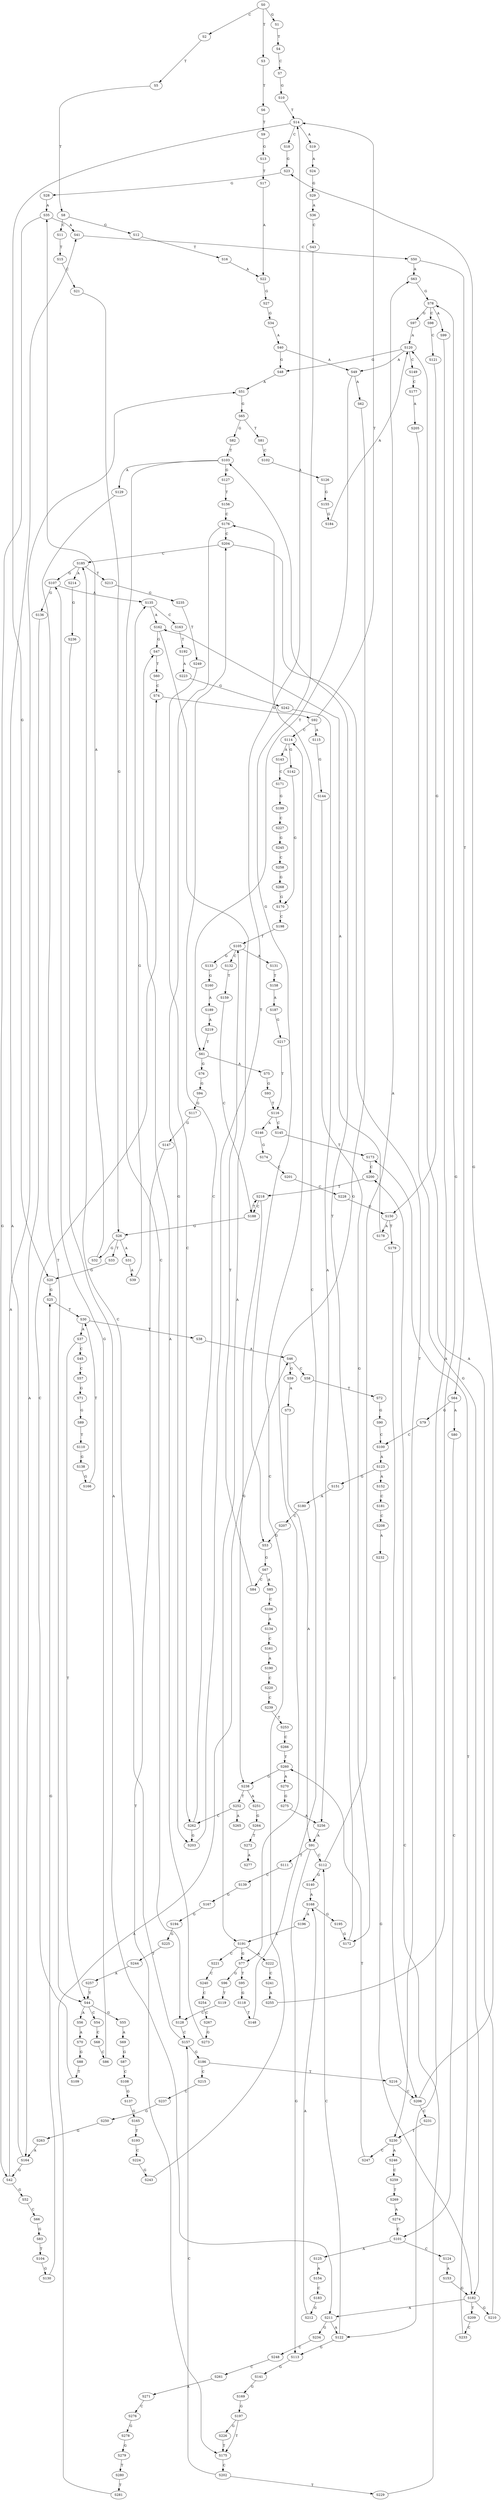 strict digraph  {
	S0 -> S1 [ label = G ];
	S0 -> S2 [ label = C ];
	S0 -> S3 [ label = T ];
	S1 -> S4 [ label = T ];
	S2 -> S5 [ label = T ];
	S3 -> S6 [ label = T ];
	S4 -> S7 [ label = C ];
	S5 -> S8 [ label = T ];
	S6 -> S9 [ label = T ];
	S7 -> S10 [ label = G ];
	S8 -> S11 [ label = C ];
	S8 -> S12 [ label = G ];
	S9 -> S13 [ label = G ];
	S10 -> S14 [ label = T ];
	S11 -> S15 [ label = T ];
	S12 -> S16 [ label = T ];
	S13 -> S17 [ label = T ];
	S14 -> S18 [ label = C ];
	S14 -> S19 [ label = A ];
	S14 -> S20 [ label = G ];
	S15 -> S21 [ label = C ];
	S16 -> S22 [ label = A ];
	S17 -> S22 [ label = A ];
	S18 -> S23 [ label = G ];
	S19 -> S24 [ label = A ];
	S20 -> S25 [ label = G ];
	S21 -> S26 [ label = G ];
	S22 -> S27 [ label = G ];
	S23 -> S28 [ label = G ];
	S24 -> S29 [ label = G ];
	S25 -> S30 [ label = T ];
	S26 -> S31 [ label = A ];
	S26 -> S32 [ label = G ];
	S26 -> S33 [ label = T ];
	S27 -> S34 [ label = G ];
	S28 -> S35 [ label = A ];
	S29 -> S36 [ label = A ];
	S30 -> S37 [ label = A ];
	S30 -> S38 [ label = T ];
	S31 -> S39 [ label = A ];
	S32 -> S35 [ label = A ];
	S33 -> S20 [ label = G ];
	S34 -> S40 [ label = A ];
	S35 -> S41 [ label = A ];
	S35 -> S42 [ label = G ];
	S36 -> S43 [ label = C ];
	S37 -> S44 [ label = T ];
	S37 -> S45 [ label = C ];
	S38 -> S46 [ label = A ];
	S39 -> S47 [ label = G ];
	S40 -> S48 [ label = G ];
	S40 -> S49 [ label = A ];
	S41 -> S50 [ label = C ];
	S42 -> S51 [ label = A ];
	S42 -> S52 [ label = G ];
	S43 -> S53 [ label = G ];
	S44 -> S54 [ label = C ];
	S44 -> S55 [ label = G ];
	S44 -> S56 [ label = A ];
	S45 -> S57 [ label = C ];
	S46 -> S58 [ label = C ];
	S46 -> S59 [ label = G ];
	S47 -> S60 [ label = T ];
	S48 -> S51 [ label = A ];
	S49 -> S61 [ label = T ];
	S49 -> S62 [ label = A ];
	S50 -> S63 [ label = A ];
	S50 -> S64 [ label = T ];
	S51 -> S65 [ label = G ];
	S52 -> S66 [ label = C ];
	S53 -> S67 [ label = G ];
	S54 -> S68 [ label = C ];
	S55 -> S69 [ label = A ];
	S56 -> S70 [ label = A ];
	S57 -> S71 [ label = G ];
	S58 -> S72 [ label = T ];
	S59 -> S73 [ label = A ];
	S60 -> S74 [ label = C ];
	S61 -> S75 [ label = A ];
	S61 -> S76 [ label = G ];
	S62 -> S77 [ label = G ];
	S63 -> S78 [ label = G ];
	S64 -> S79 [ label = G ];
	S64 -> S80 [ label = A ];
	S65 -> S81 [ label = T ];
	S65 -> S82 [ label = G ];
	S66 -> S83 [ label = G ];
	S67 -> S84 [ label = C ];
	S67 -> S85 [ label = A ];
	S68 -> S86 [ label = C ];
	S69 -> S87 [ label = G ];
	S70 -> S88 [ label = G ];
	S71 -> S89 [ label = G ];
	S72 -> S90 [ label = G ];
	S73 -> S91 [ label = A ];
	S74 -> S92 [ label = G ];
	S75 -> S93 [ label = G ];
	S76 -> S94 [ label = G ];
	S77 -> S95 [ label = T ];
	S77 -> S96 [ label = G ];
	S78 -> S97 [ label = G ];
	S78 -> S98 [ label = C ];
	S78 -> S99 [ label = A ];
	S79 -> S100 [ label = C ];
	S80 -> S101 [ label = C ];
	S81 -> S102 [ label = C ];
	S82 -> S103 [ label = T ];
	S83 -> S104 [ label = T ];
	S84 -> S105 [ label = T ];
	S85 -> S106 [ label = C ];
	S86 -> S107 [ label = G ];
	S87 -> S108 [ label = C ];
	S88 -> S109 [ label = T ];
	S89 -> S110 [ label = T ];
	S90 -> S100 [ label = C ];
	S91 -> S111 [ label = T ];
	S91 -> S112 [ label = C ];
	S91 -> S113 [ label = G ];
	S92 -> S114 [ label = C ];
	S92 -> S14 [ label = T ];
	S92 -> S115 [ label = A ];
	S93 -> S116 [ label = T ];
	S94 -> S117 [ label = G ];
	S95 -> S118 [ label = G ];
	S96 -> S119 [ label = T ];
	S97 -> S120 [ label = A ];
	S98 -> S121 [ label = C ];
	S99 -> S122 [ label = A ];
	S100 -> S123 [ label = A ];
	S101 -> S124 [ label = C ];
	S101 -> S125 [ label = A ];
	S102 -> S126 [ label = A ];
	S103 -> S127 [ label = G ];
	S103 -> S128 [ label = C ];
	S103 -> S129 [ label = A ];
	S104 -> S130 [ label = G ];
	S105 -> S131 [ label = A ];
	S105 -> S132 [ label = C ];
	S105 -> S133 [ label = G ];
	S106 -> S134 [ label = A ];
	S107 -> S135 [ label = A ];
	S107 -> S136 [ label = G ];
	S108 -> S137 [ label = G ];
	S109 -> S74 [ label = C ];
	S110 -> S138 [ label = G ];
	S111 -> S139 [ label = C ];
	S112 -> S140 [ label = G ];
	S112 -> S63 [ label = A ];
	S113 -> S141 [ label = G ];
	S114 -> S142 [ label = G ];
	S114 -> S143 [ label = A ];
	S115 -> S144 [ label = G ];
	S116 -> S145 [ label = C ];
	S116 -> S146 [ label = A ];
	S117 -> S147 [ label = G ];
	S118 -> S148 [ label = T ];
	S119 -> S128 [ label = C ];
	S120 -> S49 [ label = A ];
	S120 -> S149 [ label = C ];
	S120 -> S48 [ label = G ];
	S121 -> S150 [ label = G ];
	S122 -> S112 [ label = C ];
	S122 -> S113 [ label = G ];
	S123 -> S151 [ label = G ];
	S123 -> S152 [ label = A ];
	S124 -> S153 [ label = A ];
	S125 -> S154 [ label = A ];
	S126 -> S155 [ label = G ];
	S127 -> S156 [ label = T ];
	S128 -> S157 [ label = C ];
	S129 -> S44 [ label = T ];
	S130 -> S25 [ label = G ];
	S131 -> S158 [ label = T ];
	S132 -> S159 [ label = T ];
	S133 -> S160 [ label = G ];
	S134 -> S161 [ label = C ];
	S135 -> S162 [ label = A ];
	S135 -> S163 [ label = C ];
	S136 -> S164 [ label = A ];
	S137 -> S165 [ label = G ];
	S138 -> S166 [ label = G ];
	S139 -> S167 [ label = G ];
	S140 -> S168 [ label = A ];
	S141 -> S169 [ label = G ];
	S142 -> S170 [ label = G ];
	S143 -> S171 [ label = C ];
	S144 -> S172 [ label = G ];
	S145 -> S173 [ label = T ];
	S146 -> S174 [ label = G ];
	S147 -> S175 [ label = T ];
	S148 -> S176 [ label = C ];
	S149 -> S177 [ label = C ];
	S150 -> S178 [ label = A ];
	S150 -> S179 [ label = T ];
	S151 -> S180 [ label = A ];
	S152 -> S181 [ label = C ];
	S153 -> S182 [ label = G ];
	S154 -> S183 [ label = C ];
	S155 -> S184 [ label = G ];
	S156 -> S176 [ label = C ];
	S157 -> S185 [ label = C ];
	S157 -> S186 [ label = G ];
	S158 -> S187 [ label = A ];
	S159 -> S188 [ label = C ];
	S160 -> S189 [ label = A ];
	S161 -> S190 [ label = A ];
	S162 -> S191 [ label = A ];
	S162 -> S47 [ label = G ];
	S163 -> S192 [ label = T ];
	S164 -> S41 [ label = A ];
	S164 -> S42 [ label = G ];
	S165 -> S193 [ label = T ];
	S166 -> S30 [ label = T ];
	S167 -> S194 [ label = G ];
	S168 -> S195 [ label = G ];
	S168 -> S196 [ label = A ];
	S169 -> S197 [ label = G ];
	S170 -> S198 [ label = C ];
	S171 -> S199 [ label = G ];
	S172 -> S103 [ label = T ];
	S173 -> S200 [ label = C ];
	S174 -> S201 [ label = C ];
	S175 -> S202 [ label = C ];
	S176 -> S203 [ label = G ];
	S176 -> S204 [ label = C ];
	S177 -> S205 [ label = A ];
	S178 -> S162 [ label = A ];
	S179 -> S206 [ label = C ];
	S180 -> S207 [ label = C ];
	S181 -> S208 [ label = C ];
	S182 -> S209 [ label = T ];
	S182 -> S210 [ label = G ];
	S182 -> S211 [ label = A ];
	S183 -> S212 [ label = G ];
	S184 -> S120 [ label = A ];
	S185 -> S213 [ label = T ];
	S185 -> S214 [ label = A ];
	S185 -> S107 [ label = G ];
	S186 -> S215 [ label = C ];
	S186 -> S216 [ label = T ];
	S187 -> S217 [ label = G ];
	S188 -> S218 [ label = T ];
	S188 -> S26 [ label = G ];
	S189 -> S219 [ label = A ];
	S190 -> S220 [ label = C ];
	S191 -> S77 [ label = G ];
	S191 -> S221 [ label = C ];
	S191 -> S222 [ label = A ];
	S192 -> S223 [ label = A ];
	S193 -> S224 [ label = C ];
	S194 -> S225 [ label = G ];
	S195 -> S172 [ label = G ];
	S196 -> S191 [ label = A ];
	S197 -> S175 [ label = T ];
	S197 -> S226 [ label = G ];
	S198 -> S105 [ label = T ];
	S199 -> S227 [ label = C ];
	S200 -> S218 [ label = T ];
	S201 -> S228 [ label = C ];
	S202 -> S157 [ label = C ];
	S202 -> S229 [ label = T ];
	S203 -> S14 [ label = T ];
	S204 -> S230 [ label = T ];
	S204 -> S185 [ label = C ];
	S205 -> S182 [ label = G ];
	S206 -> S231 [ label = C ];
	S206 -> S23 [ label = G ];
	S207 -> S53 [ label = G ];
	S208 -> S232 [ label = A ];
	S209 -> S233 [ label = C ];
	S210 -> S120 [ label = A ];
	S211 -> S234 [ label = G ];
	S211 -> S122 [ label = A ];
	S212 -> S168 [ label = A ];
	S213 -> S235 [ label = G ];
	S214 -> S236 [ label = G ];
	S215 -> S237 [ label = C ];
	S216 -> S206 [ label = C ];
	S217 -> S116 [ label = T ];
	S218 -> S238 [ label = G ];
	S218 -> S188 [ label = C ];
	S219 -> S61 [ label = T ];
	S220 -> S239 [ label = C ];
	S221 -> S240 [ label = C ];
	S222 -> S241 [ label = C ];
	S223 -> S242 [ label = G ];
	S224 -> S243 [ label = G ];
	S225 -> S244 [ label = T ];
	S226 -> S175 [ label = T ];
	S227 -> S245 [ label = G ];
	S228 -> S150 [ label = G ];
	S229 -> S200 [ label = C ];
	S230 -> S246 [ label = A ];
	S230 -> S247 [ label = C ];
	S231 -> S230 [ label = T ];
	S232 -> S182 [ label = G ];
	S233 -> S173 [ label = T ];
	S234 -> S248 [ label = C ];
	S235 -> S249 [ label = T ];
	S236 -> S211 [ label = A ];
	S237 -> S250 [ label = G ];
	S238 -> S251 [ label = A ];
	S238 -> S252 [ label = T ];
	S239 -> S253 [ label = T ];
	S240 -> S254 [ label = C ];
	S241 -> S255 [ label = A ];
	S242 -> S256 [ label = A ];
	S243 -> S114 [ label = C ];
	S244 -> S257 [ label = A ];
	S245 -> S258 [ label = C ];
	S246 -> S259 [ label = C ];
	S247 -> S260 [ label = T ];
	S248 -> S261 [ label = C ];
	S249 -> S262 [ label = C ];
	S250 -> S263 [ label = G ];
	S251 -> S264 [ label = G ];
	S252 -> S265 [ label = A ];
	S252 -> S262 [ label = C ];
	S253 -> S266 [ label = C ];
	S254 -> S267 [ label = C ];
	S255 -> S78 [ label = G ];
	S256 -> S91 [ label = A ];
	S257 -> S44 [ label = T ];
	S258 -> S268 [ label = G ];
	S259 -> S269 [ label = T ];
	S260 -> S270 [ label = A ];
	S260 -> S238 [ label = G ];
	S261 -> S271 [ label = A ];
	S262 -> S204 [ label = C ];
	S262 -> S203 [ label = G ];
	S263 -> S164 [ label = A ];
	S264 -> S272 [ label = T ];
	S266 -> S260 [ label = T ];
	S267 -> S273 [ label = G ];
	S268 -> S170 [ label = G ];
	S269 -> S274 [ label = A ];
	S270 -> S275 [ label = G ];
	S271 -> S276 [ label = C ];
	S272 -> S277 [ label = A ];
	S273 -> S135 [ label = A ];
	S274 -> S101 [ label = C ];
	S275 -> S256 [ label = A ];
	S276 -> S278 [ label = G ];
	S278 -> S279 [ label = G ];
	S279 -> S280 [ label = T ];
	S280 -> S281 [ label = T ];
	S281 -> S46 [ label = A ];
}
